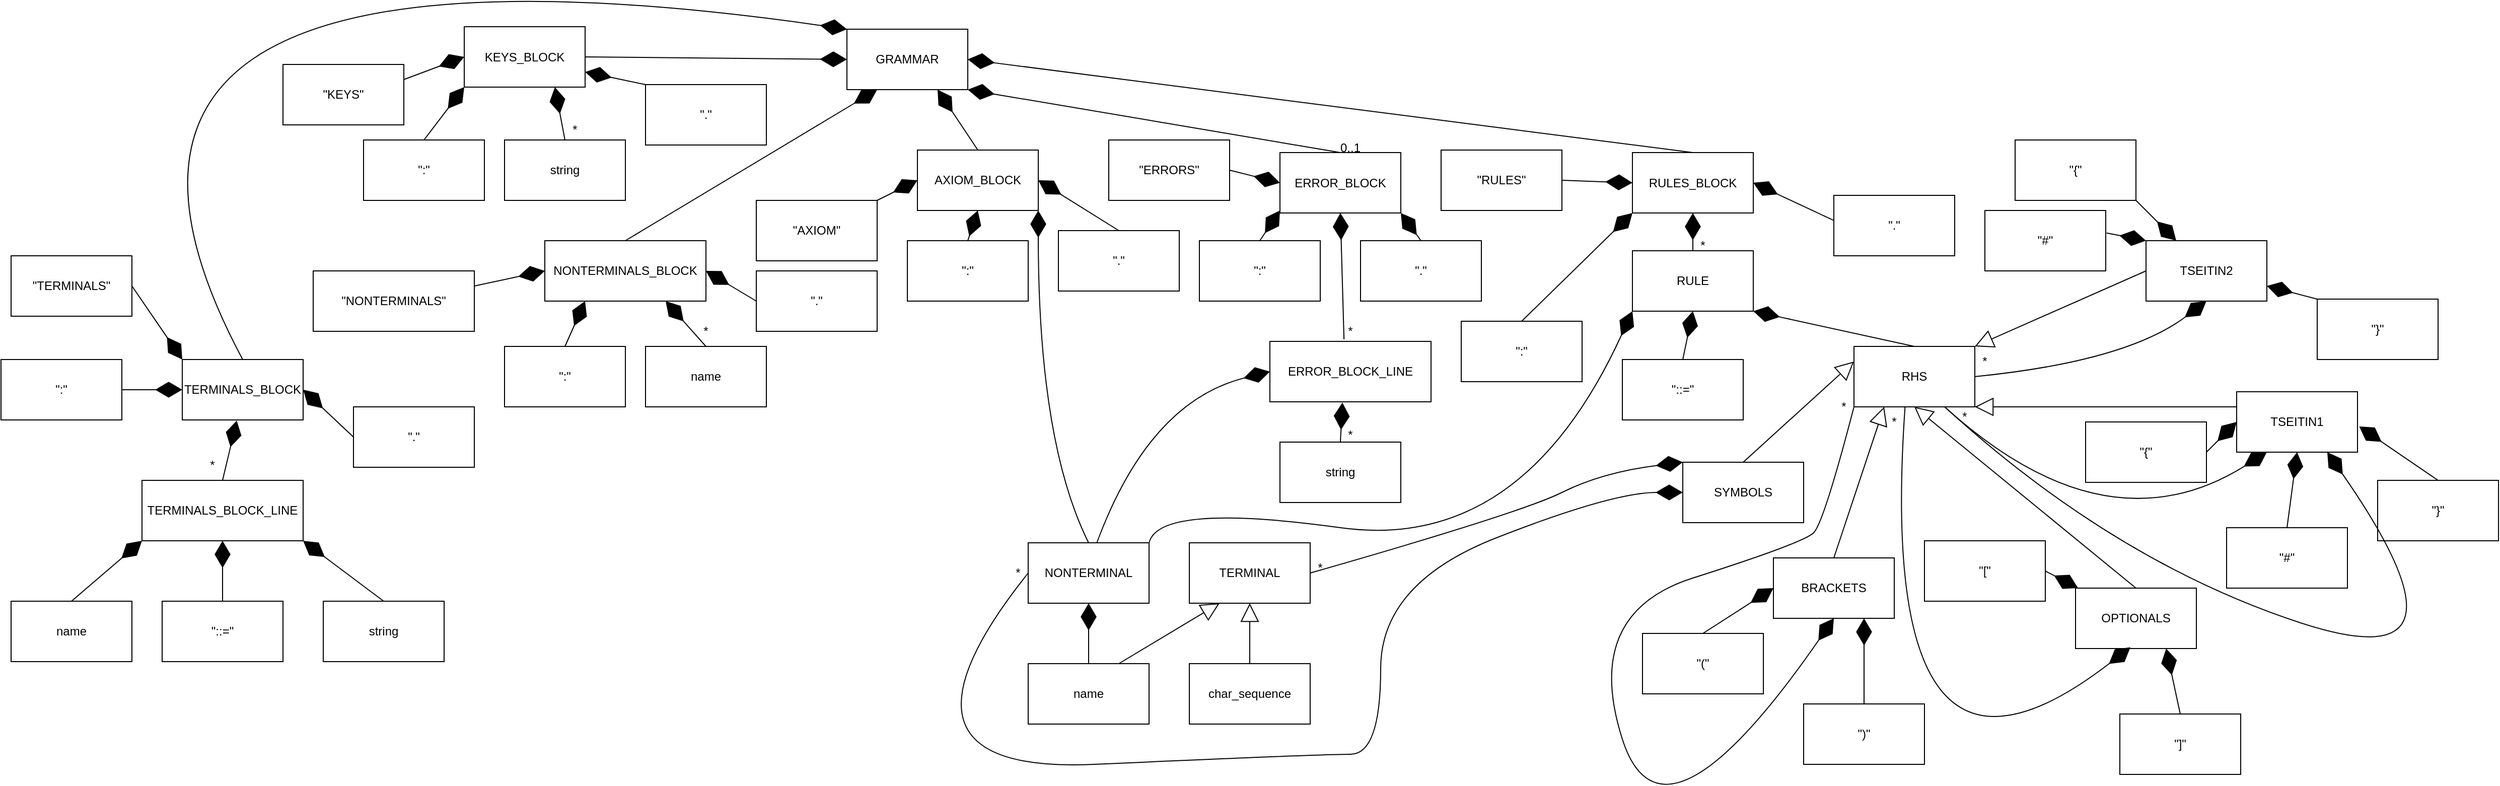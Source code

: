 <mxfile version="20.8.23" type="github">
  <diagram name="Страница 1" id="OszjeNOZxy6qTSElbqYc">
    <mxGraphModel dx="2678" dy="1655" grid="1" gridSize="10" guides="1" tooltips="1" connect="1" arrows="1" fold="1" page="1" pageScale="1" pageWidth="1169" pageHeight="826" math="0" shadow="0">
      <root>
        <mxCell id="0" />
        <mxCell id="1" parent="0" />
        <mxCell id="9WG_NHGHqBpui-2nb_rg-1" value="GRAMMAR" style="rounded=0;whiteSpace=wrap;html=1;" vertex="1" parent="1">
          <mxGeometry x="490" y="10" width="120" height="60" as="geometry" />
        </mxCell>
        <mxCell id="9WG_NHGHqBpui-2nb_rg-2" value="TERMINALS_BLOCK" style="rounded=0;whiteSpace=wrap;html=1;" vertex="1" parent="1">
          <mxGeometry x="-170" y="338" width="120" height="60" as="geometry" />
        </mxCell>
        <mxCell id="9WG_NHGHqBpui-2nb_rg-3" value="KEYS_BLOCK" style="rounded=0;whiteSpace=wrap;html=1;" vertex="1" parent="1">
          <mxGeometry x="110" y="7.5" width="120" height="60" as="geometry" />
        </mxCell>
        <mxCell id="9WG_NHGHqBpui-2nb_rg-4" value="NONTERMINALS_BLOCK" style="rounded=0;whiteSpace=wrap;html=1;" vertex="1" parent="1">
          <mxGeometry x="190" y="220" width="160" height="60" as="geometry" />
        </mxCell>
        <mxCell id="9WG_NHGHqBpui-2nb_rg-5" value="AXIOM_BLOCK" style="rounded=0;whiteSpace=wrap;html=1;" vertex="1" parent="1">
          <mxGeometry x="560" y="130" width="120" height="60" as="geometry" />
        </mxCell>
        <mxCell id="9WG_NHGHqBpui-2nb_rg-6" value="ERROR_BLOCK" style="rounded=0;whiteSpace=wrap;html=1;" vertex="1" parent="1">
          <mxGeometry x="920" y="132.5" width="120" height="60" as="geometry" />
        </mxCell>
        <mxCell id="9WG_NHGHqBpui-2nb_rg-7" value="RULES_BLOCK" style="rounded=0;whiteSpace=wrap;html=1;" vertex="1" parent="1">
          <mxGeometry x="1270" y="132.5" width="120" height="60" as="geometry" />
        </mxCell>
        <mxCell id="9WG_NHGHqBpui-2nb_rg-8" value="" style="endArrow=diamondThin;endFill=1;endSize=24;html=1;exitX=0.5;exitY=0;exitDx=0;exitDy=0;entryX=0;entryY=0;entryDx=0;entryDy=0;curved=1;" edge="1" parent="1" source="9WG_NHGHqBpui-2nb_rg-2" target="9WG_NHGHqBpui-2nb_rg-1">
          <mxGeometry width="160" relative="1" as="geometry">
            <mxPoint x="500" y="270" as="sourcePoint" />
            <mxPoint x="660" y="270" as="targetPoint" />
            <Array as="points">
              <mxPoint x="-350" y="-110" />
            </Array>
          </mxGeometry>
        </mxCell>
        <mxCell id="9WG_NHGHqBpui-2nb_rg-9" value="" style="endArrow=diamondThin;endFill=1;endSize=24;html=1;rounded=0;exitX=1;exitY=0.5;exitDx=0;exitDy=0;entryX=0;entryY=0.5;entryDx=0;entryDy=0;" edge="1" parent="1" source="9WG_NHGHqBpui-2nb_rg-3" target="9WG_NHGHqBpui-2nb_rg-1">
          <mxGeometry width="160" relative="1" as="geometry">
            <mxPoint x="-40" y="5" as="sourcePoint" />
            <mxPoint x="340" y="-65" as="targetPoint" />
          </mxGeometry>
        </mxCell>
        <mxCell id="9WG_NHGHqBpui-2nb_rg-10" value="" style="endArrow=diamondThin;endFill=1;endSize=24;html=1;rounded=0;exitX=0.5;exitY=0;exitDx=0;exitDy=0;entryX=0.25;entryY=1;entryDx=0;entryDy=0;" edge="1" parent="1" source="9WG_NHGHqBpui-2nb_rg-4" target="9WG_NHGHqBpui-2nb_rg-1">
          <mxGeometry width="160" relative="1" as="geometry">
            <mxPoint x="270" y="140" as="sourcePoint" />
            <mxPoint x="500" y="60" as="targetPoint" />
          </mxGeometry>
        </mxCell>
        <mxCell id="9WG_NHGHqBpui-2nb_rg-11" value="" style="endArrow=diamondThin;endFill=1;endSize=24;html=1;rounded=0;exitX=0.5;exitY=0;exitDx=0;exitDy=0;entryX=0.75;entryY=1;entryDx=0;entryDy=0;" edge="1" parent="1" source="9WG_NHGHqBpui-2nb_rg-5" target="9WG_NHGHqBpui-2nb_rg-1">
          <mxGeometry width="160" relative="1" as="geometry">
            <mxPoint x="280" y="150" as="sourcePoint" />
            <mxPoint x="510" y="70" as="targetPoint" />
          </mxGeometry>
        </mxCell>
        <mxCell id="9WG_NHGHqBpui-2nb_rg-12" value="" style="endArrow=diamondThin;endFill=1;endSize=24;html=1;rounded=0;exitX=0.5;exitY=0;exitDx=0;exitDy=0;entryX=1;entryY=1;entryDx=0;entryDy=0;labelPosition=center;verticalLabelPosition=bottom;align=center;verticalAlign=top;" edge="1" parent="1" source="9WG_NHGHqBpui-2nb_rg-6" target="9WG_NHGHqBpui-2nb_rg-1">
          <mxGeometry width="160" relative="1" as="geometry">
            <mxPoint x="630" y="140" as="sourcePoint" />
            <mxPoint x="590" y="90" as="targetPoint" />
          </mxGeometry>
        </mxCell>
        <mxCell id="9WG_NHGHqBpui-2nb_rg-13" value="" style="endArrow=diamondThin;endFill=1;endSize=24;html=1;rounded=0;exitX=0.5;exitY=0;exitDx=0;exitDy=0;entryX=1;entryY=0.5;entryDx=0;entryDy=0;" edge="1" parent="1" source="9WG_NHGHqBpui-2nb_rg-7" target="9WG_NHGHqBpui-2nb_rg-1">
          <mxGeometry width="160" relative="1" as="geometry">
            <mxPoint x="640" y="150" as="sourcePoint" />
            <mxPoint x="660" y="40" as="targetPoint" />
          </mxGeometry>
        </mxCell>
        <mxCell id="9WG_NHGHqBpui-2nb_rg-17" value="0..1" style="text;html=1;strokeColor=none;fillColor=none;align=center;verticalAlign=middle;whiteSpace=wrap;rounded=0;" vertex="1" parent="1">
          <mxGeometry x="960" y="112.5" width="60" height="30" as="geometry" />
        </mxCell>
        <mxCell id="9WG_NHGHqBpui-2nb_rg-20" value="&quot;TERMINALS&quot;" style="rounded=0;whiteSpace=wrap;html=1;" vertex="1" parent="1">
          <mxGeometry x="-340" y="235" width="120" height="60" as="geometry" />
        </mxCell>
        <mxCell id="9WG_NHGHqBpui-2nb_rg-21" value="&quot;:&quot;" style="rounded=0;whiteSpace=wrap;html=1;" vertex="1" parent="1">
          <mxGeometry x="-350" y="338" width="120" height="60" as="geometry" />
        </mxCell>
        <mxCell id="9WG_NHGHqBpui-2nb_rg-22" value="&quot;.&quot;" style="rounded=0;whiteSpace=wrap;html=1;" vertex="1" parent="1">
          <mxGeometry y="385" width="120" height="60" as="geometry" />
        </mxCell>
        <mxCell id="9WG_NHGHqBpui-2nb_rg-23" value="" style="endArrow=diamondThin;endFill=1;endSize=24;html=1;rounded=0;exitX=1;exitY=0.5;exitDx=0;exitDy=0;entryX=0;entryY=0;entryDx=0;entryDy=0;" edge="1" parent="1" source="9WG_NHGHqBpui-2nb_rg-20" target="9WG_NHGHqBpui-2nb_rg-2">
          <mxGeometry width="160" relative="1" as="geometry">
            <mxPoint x="200" y="458" as="sourcePoint" />
            <mxPoint x="590" y="368" as="targetPoint" />
          </mxGeometry>
        </mxCell>
        <mxCell id="9WG_NHGHqBpui-2nb_rg-24" value="" style="endArrow=diamondThin;endFill=1;endSize=24;html=1;rounded=0;exitX=1;exitY=0.5;exitDx=0;exitDy=0;entryX=0;entryY=0.5;entryDx=0;entryDy=0;" edge="1" parent="1" source="9WG_NHGHqBpui-2nb_rg-21" target="9WG_NHGHqBpui-2nb_rg-2">
          <mxGeometry width="160" relative="1" as="geometry">
            <mxPoint x="-120" y="578" as="sourcePoint" />
            <mxPoint x="140" y="473" as="targetPoint" />
          </mxGeometry>
        </mxCell>
        <mxCell id="9WG_NHGHqBpui-2nb_rg-26" value="" style="endArrow=diamondThin;endFill=1;endSize=24;html=1;rounded=0;exitX=0;exitY=0.5;exitDx=0;exitDy=0;entryX=1;entryY=0.5;entryDx=0;entryDy=0;" edge="1" parent="1" source="9WG_NHGHqBpui-2nb_rg-22" target="9WG_NHGHqBpui-2nb_rg-2">
          <mxGeometry width="160" relative="1" as="geometry">
            <mxPoint x="40" y="578" as="sourcePoint" />
            <mxPoint x="140" y="488" as="targetPoint" />
          </mxGeometry>
        </mxCell>
        <mxCell id="9WG_NHGHqBpui-2nb_rg-27" value="TERMINALS_BLOCK_LINE" style="rounded=0;whiteSpace=wrap;html=1;" vertex="1" parent="1">
          <mxGeometry x="-210" y="458" width="160" height="60" as="geometry" />
        </mxCell>
        <mxCell id="9WG_NHGHqBpui-2nb_rg-29" value="" style="endArrow=diamondThin;endFill=1;endSize=24;html=1;exitX=0.5;exitY=0;exitDx=0;exitDy=0;entryX=0.451;entryY=1.011;entryDx=0;entryDy=0;rounded=0;entryPerimeter=0;" edge="1" parent="1" source="9WG_NHGHqBpui-2nb_rg-27" target="9WG_NHGHqBpui-2nb_rg-2">
          <mxGeometry width="160" relative="1" as="geometry">
            <mxPoint x="240" y="578" as="sourcePoint" />
            <mxPoint x="120" y="528" as="targetPoint" />
          </mxGeometry>
        </mxCell>
        <mxCell id="9WG_NHGHqBpui-2nb_rg-30" value="*" style="text;html=1;strokeColor=none;fillColor=none;align=center;verticalAlign=middle;whiteSpace=wrap;rounded=0;" vertex="1" parent="1">
          <mxGeometry x="-150" y="428" width="20" height="30" as="geometry" />
        </mxCell>
        <mxCell id="9WG_NHGHqBpui-2nb_rg-32" value="&quot;::=&quot;" style="rounded=0;whiteSpace=wrap;html=1;" vertex="1" parent="1">
          <mxGeometry x="-190" y="578" width="120" height="60" as="geometry" />
        </mxCell>
        <mxCell id="9WG_NHGHqBpui-2nb_rg-33" value="" style="endArrow=diamondThin;endFill=1;endSize=24;html=1;rounded=0;exitX=0.5;exitY=0;exitDx=0;exitDy=0;entryX=0.5;entryY=1;entryDx=0;entryDy=0;" edge="1" parent="1" source="9WG_NHGHqBpui-2nb_rg-32" target="9WG_NHGHqBpui-2nb_rg-27">
          <mxGeometry width="160" relative="1" as="geometry">
            <mxPoint x="-120" y="468" as="sourcePoint" />
            <mxPoint x="-90" y="328" as="targetPoint" />
          </mxGeometry>
        </mxCell>
        <mxCell id="9WG_NHGHqBpui-2nb_rg-35" value="name" style="rounded=0;whiteSpace=wrap;html=1;" vertex="1" parent="1">
          <mxGeometry x="-340" y="578" width="120" height="60" as="geometry" />
        </mxCell>
        <mxCell id="9WG_NHGHqBpui-2nb_rg-37" value="" style="endArrow=diamondThin;endFill=1;endSize=24;html=1;rounded=0;exitX=0.5;exitY=0;exitDx=0;exitDy=0;entryX=0;entryY=1;entryDx=0;entryDy=0;" edge="1" parent="1" source="9WG_NHGHqBpui-2nb_rg-35" target="9WG_NHGHqBpui-2nb_rg-27">
          <mxGeometry width="160" relative="1" as="geometry">
            <mxPoint x="-120" y="588" as="sourcePoint" />
            <mxPoint x="-120" y="528" as="targetPoint" />
          </mxGeometry>
        </mxCell>
        <mxCell id="9WG_NHGHqBpui-2nb_rg-38" value="string" style="rounded=0;whiteSpace=wrap;html=1;" vertex="1" parent="1">
          <mxGeometry x="-30" y="578" width="120" height="60" as="geometry" />
        </mxCell>
        <mxCell id="9WG_NHGHqBpui-2nb_rg-39" value="" style="endArrow=diamondThin;endFill=1;endSize=24;html=1;rounded=0;exitX=0.5;exitY=0;exitDx=0;exitDy=0;entryX=1;entryY=1;entryDx=0;entryDy=0;" edge="1" parent="1" source="9WG_NHGHqBpui-2nb_rg-38" target="9WG_NHGHqBpui-2nb_rg-27">
          <mxGeometry width="160" relative="1" as="geometry">
            <mxPoint x="-120" y="588" as="sourcePoint" />
            <mxPoint x="-120" y="528" as="targetPoint" />
          </mxGeometry>
        </mxCell>
        <mxCell id="9WG_NHGHqBpui-2nb_rg-56" value="&quot;KEYS&quot;" style="rounded=0;whiteSpace=wrap;html=1;" vertex="1" parent="1">
          <mxGeometry x="-70" y="45" width="120" height="60" as="geometry" />
        </mxCell>
        <mxCell id="9WG_NHGHqBpui-2nb_rg-57" value="&quot;:&quot;" style="rounded=0;whiteSpace=wrap;html=1;" vertex="1" parent="1">
          <mxGeometry x="10" y="120" width="120" height="60" as="geometry" />
        </mxCell>
        <mxCell id="9WG_NHGHqBpui-2nb_rg-58" value="&quot;.&quot;" style="rounded=0;whiteSpace=wrap;html=1;" vertex="1" parent="1">
          <mxGeometry x="290" y="65" width="120" height="60" as="geometry" />
        </mxCell>
        <mxCell id="9WG_NHGHqBpui-2nb_rg-59" value="string" style="rounded=0;whiteSpace=wrap;html=1;" vertex="1" parent="1">
          <mxGeometry x="150" y="120" width="120" height="60" as="geometry" />
        </mxCell>
        <mxCell id="9WG_NHGHqBpui-2nb_rg-67" value="" style="endArrow=diamondThin;endFill=1;endSize=24;html=1;rounded=0;exitX=1;exitY=0.25;exitDx=0;exitDy=0;entryX=0;entryY=0.5;entryDx=0;entryDy=0;" edge="1" parent="1" source="9WG_NHGHqBpui-2nb_rg-56" target="9WG_NHGHqBpui-2nb_rg-3">
          <mxGeometry width="160" relative="1" as="geometry">
            <mxPoint x="-560" y="7.5" as="sourcePoint" />
            <mxPoint x="-90" y="-92.5" as="targetPoint" />
          </mxGeometry>
        </mxCell>
        <mxCell id="9WG_NHGHqBpui-2nb_rg-68" value="" style="endArrow=diamondThin;endFill=1;endSize=24;html=1;rounded=0;exitX=0.5;exitY=0;exitDx=0;exitDy=0;entryX=0;entryY=1;entryDx=0;entryDy=0;" edge="1" parent="1" source="9WG_NHGHqBpui-2nb_rg-57" target="9WG_NHGHqBpui-2nb_rg-3">
          <mxGeometry width="160" relative="1" as="geometry">
            <mxPoint x="-60" y="117.5" as="sourcePoint" />
            <mxPoint x="120" y="47.5" as="targetPoint" />
          </mxGeometry>
        </mxCell>
        <mxCell id="9WG_NHGHqBpui-2nb_rg-69" value="" style="endArrow=diamondThin;endFill=1;endSize=24;html=1;rounded=0;exitX=0;exitY=0;exitDx=0;exitDy=0;entryX=1;entryY=0.75;entryDx=0;entryDy=0;" edge="1" parent="1" source="9WG_NHGHqBpui-2nb_rg-58" target="9WG_NHGHqBpui-2nb_rg-3">
          <mxGeometry width="160" relative="1" as="geometry">
            <mxPoint x="100" y="117.5" as="sourcePoint" />
            <mxPoint x="120" y="77.5" as="targetPoint" />
          </mxGeometry>
        </mxCell>
        <mxCell id="9WG_NHGHqBpui-2nb_rg-70" style="edgeStyle=orthogonalEdgeStyle;curved=1;orthogonalLoop=1;jettySize=auto;html=1;exitX=0.5;exitY=1;exitDx=0;exitDy=0;" edge="1" parent="1">
          <mxGeometry relative="1" as="geometry">
            <mxPoint x="260" y="250" as="sourcePoint" />
            <mxPoint x="260" y="250" as="targetPoint" />
          </mxGeometry>
        </mxCell>
        <mxCell id="9WG_NHGHqBpui-2nb_rg-71" value="" style="endArrow=diamondThin;endFill=1;endSize=24;html=1;rounded=0;exitX=0.5;exitY=0;exitDx=0;exitDy=0;entryX=0.75;entryY=1;entryDx=0;entryDy=0;" edge="1" parent="1" source="9WG_NHGHqBpui-2nb_rg-59" target="9WG_NHGHqBpui-2nb_rg-3">
          <mxGeometry width="160" relative="1" as="geometry">
            <mxPoint x="300" y="77.5" as="sourcePoint" />
            <mxPoint x="240" y="62.5" as="targetPoint" />
          </mxGeometry>
        </mxCell>
        <mxCell id="9WG_NHGHqBpui-2nb_rg-72" value="&quot;NONTERMINALS&quot;" style="rounded=0;whiteSpace=wrap;html=1;" vertex="1" parent="1">
          <mxGeometry x="-40" y="250" width="160" height="60" as="geometry" />
        </mxCell>
        <mxCell id="9WG_NHGHqBpui-2nb_rg-73" value="&quot;:&quot;" style="rounded=0;whiteSpace=wrap;html=1;" vertex="1" parent="1">
          <mxGeometry x="150" y="325" width="120" height="60" as="geometry" />
        </mxCell>
        <mxCell id="9WG_NHGHqBpui-2nb_rg-74" value="&quot;.&quot;" style="rounded=0;whiteSpace=wrap;html=1;" vertex="1" parent="1">
          <mxGeometry x="400" y="250" width="120" height="60" as="geometry" />
        </mxCell>
        <mxCell id="9WG_NHGHqBpui-2nb_rg-75" value="name" style="rounded=0;whiteSpace=wrap;html=1;" vertex="1" parent="1">
          <mxGeometry x="290" y="325" width="120" height="60" as="geometry" />
        </mxCell>
        <mxCell id="9WG_NHGHqBpui-2nb_rg-76" value="" style="endArrow=diamondThin;endFill=1;endSize=24;html=1;rounded=0;exitX=1;exitY=0.25;exitDx=0;exitDy=0;entryX=0;entryY=0.5;entryDx=0;entryDy=0;" edge="1" parent="1" source="9WG_NHGHqBpui-2nb_rg-72" target="9WG_NHGHqBpui-2nb_rg-4">
          <mxGeometry width="160" relative="1" as="geometry">
            <mxPoint y="58" as="sourcePoint" />
            <mxPoint x="60" y="35" as="targetPoint" />
          </mxGeometry>
        </mxCell>
        <mxCell id="9WG_NHGHqBpui-2nb_rg-78" value="" style="endArrow=diamondThin;endFill=1;endSize=24;html=1;rounded=0;exitX=0.5;exitY=0;exitDx=0;exitDy=0;entryX=0.25;entryY=1;entryDx=0;entryDy=0;" edge="1" parent="1" source="9WG_NHGHqBpui-2nb_rg-73" target="9WG_NHGHqBpui-2nb_rg-4">
          <mxGeometry width="160" relative="1" as="geometry">
            <mxPoint x="130" y="275" as="sourcePoint" />
            <mxPoint x="200" y="260" as="targetPoint" />
          </mxGeometry>
        </mxCell>
        <mxCell id="9WG_NHGHqBpui-2nb_rg-79" value="" style="endArrow=diamondThin;endFill=1;endSize=24;html=1;rounded=0;exitX=0.5;exitY=0;exitDx=0;exitDy=0;entryX=0.75;entryY=1;entryDx=0;entryDy=0;" edge="1" parent="1" source="9WG_NHGHqBpui-2nb_rg-75" target="9WG_NHGHqBpui-2nb_rg-4">
          <mxGeometry width="160" relative="1" as="geometry">
            <mxPoint x="140" y="285" as="sourcePoint" />
            <mxPoint x="210" y="270" as="targetPoint" />
          </mxGeometry>
        </mxCell>
        <mxCell id="9WG_NHGHqBpui-2nb_rg-80" value="" style="endArrow=diamondThin;endFill=1;endSize=24;html=1;rounded=0;exitX=0;exitY=0.5;exitDx=0;exitDy=0;entryX=1;entryY=0.5;entryDx=0;entryDy=0;" edge="1" parent="1" source="9WG_NHGHqBpui-2nb_rg-74" target="9WG_NHGHqBpui-2nb_rg-4">
          <mxGeometry width="160" relative="1" as="geometry">
            <mxPoint x="330" y="335" as="sourcePoint" />
            <mxPoint x="320" y="290" as="targetPoint" />
          </mxGeometry>
        </mxCell>
        <mxCell id="9WG_NHGHqBpui-2nb_rg-81" value="*" style="text;html=1;strokeColor=none;fillColor=none;align=center;verticalAlign=middle;whiteSpace=wrap;rounded=0;" vertex="1" parent="1">
          <mxGeometry x="210" y="95" width="20" height="30" as="geometry" />
        </mxCell>
        <mxCell id="9WG_NHGHqBpui-2nb_rg-82" value="*" style="text;html=1;strokeColor=none;fillColor=none;align=center;verticalAlign=middle;whiteSpace=wrap;rounded=0;" vertex="1" parent="1">
          <mxGeometry x="340" y="295" width="20" height="30" as="geometry" />
        </mxCell>
        <mxCell id="9WG_NHGHqBpui-2nb_rg-83" value="TERMINAL" style="rounded=0;whiteSpace=wrap;html=1;" vertex="1" parent="1">
          <mxGeometry x="830" y="520" width="120" height="60" as="geometry" />
        </mxCell>
        <mxCell id="9WG_NHGHqBpui-2nb_rg-84" value="NONTERMINAL" style="rounded=0;whiteSpace=wrap;html=1;" vertex="1" parent="1">
          <mxGeometry x="670" y="520" width="120" height="60" as="geometry" />
        </mxCell>
        <mxCell id="9WG_NHGHqBpui-2nb_rg-85" value="name" style="rounded=0;whiteSpace=wrap;html=1;" vertex="1" parent="1">
          <mxGeometry x="670" y="640" width="120" height="60" as="geometry" />
        </mxCell>
        <mxCell id="9WG_NHGHqBpui-2nb_rg-86" value="char_sequence" style="rounded=0;whiteSpace=wrap;html=1;" vertex="1" parent="1">
          <mxGeometry x="830" y="640" width="120" height="60" as="geometry" />
        </mxCell>
        <mxCell id="9WG_NHGHqBpui-2nb_rg-87" value="" style="endArrow=diamondThin;endFill=1;endSize=24;html=1;rounded=0;exitX=0.5;exitY=0;exitDx=0;exitDy=0;entryX=0.5;entryY=1;entryDx=0;entryDy=0;" edge="1" parent="1" source="9WG_NHGHqBpui-2nb_rg-85" target="9WG_NHGHqBpui-2nb_rg-84">
          <mxGeometry width="160" relative="1" as="geometry">
            <mxPoint x="690" y="365" as="sourcePoint" />
            <mxPoint x="580" y="570" as="targetPoint" />
          </mxGeometry>
        </mxCell>
        <mxCell id="9WG_NHGHqBpui-2nb_rg-88" value="&lt;br&gt;" style="endArrow=block;endSize=16;endFill=0;html=1;curved=1;exitX=0.75;exitY=0;exitDx=0;exitDy=0;entryX=0.25;entryY=1;entryDx=0;entryDy=0;" edge="1" parent="1" source="9WG_NHGHqBpui-2nb_rg-85" target="9WG_NHGHqBpui-2nb_rg-83">
          <mxGeometry width="160" relative="1" as="geometry">
            <mxPoint x="550" y="380" as="sourcePoint" />
            <mxPoint x="730" y="640" as="targetPoint" />
            <mxPoint as="offset" />
          </mxGeometry>
        </mxCell>
        <mxCell id="9WG_NHGHqBpui-2nb_rg-89" value="&lt;br&gt;" style="endArrow=block;endSize=16;endFill=0;html=1;curved=1;exitX=0.5;exitY=0;exitDx=0;exitDy=0;entryX=0.5;entryY=1;entryDx=0;entryDy=0;" edge="1" parent="1" source="9WG_NHGHqBpui-2nb_rg-86" target="9WG_NHGHqBpui-2nb_rg-83">
          <mxGeometry x="0.333" width="160" relative="1" as="geometry">
            <mxPoint x="900" y="590" as="sourcePoint" />
            <mxPoint x="890" y="590" as="targetPoint" />
            <mxPoint as="offset" />
          </mxGeometry>
        </mxCell>
        <mxCell id="9WG_NHGHqBpui-2nb_rg-90" value="" style="endArrow=diamondThin;endFill=1;endSize=24;html=1;exitX=0.5;exitY=0;exitDx=0;exitDy=0;entryX=1;entryY=1;entryDx=0;entryDy=0;jumpStyle=none;curved=1;" edge="1" parent="1" source="9WG_NHGHqBpui-2nb_rg-84" target="9WG_NHGHqBpui-2nb_rg-5">
          <mxGeometry width="160" relative="1" as="geometry">
            <mxPoint x="270" y="620" as="sourcePoint" />
            <mxPoint x="270" y="560" as="targetPoint" />
            <Array as="points">
              <mxPoint x="680" y="420" />
            </Array>
          </mxGeometry>
        </mxCell>
        <mxCell id="9WG_NHGHqBpui-2nb_rg-91" value="&quot;AXIOM&quot;" style="rounded=0;whiteSpace=wrap;html=1;" vertex="1" parent="1">
          <mxGeometry x="400" y="180" width="120" height="60" as="geometry" />
        </mxCell>
        <mxCell id="9WG_NHGHqBpui-2nb_rg-93" value="" style="endArrow=diamondThin;endFill=1;endSize=24;html=1;rounded=0;exitX=1;exitY=0;exitDx=0;exitDy=0;entryX=0;entryY=0.5;entryDx=0;entryDy=0;" edge="1" parent="1" source="9WG_NHGHqBpui-2nb_rg-91" target="9WG_NHGHqBpui-2nb_rg-5">
          <mxGeometry width="160" relative="1" as="geometry">
            <mxPoint x="410" y="290" as="sourcePoint" />
            <mxPoint x="360" y="260" as="targetPoint" />
          </mxGeometry>
        </mxCell>
        <mxCell id="9WG_NHGHqBpui-2nb_rg-94" value="&quot;:&quot;" style="rounded=0;whiteSpace=wrap;html=1;" vertex="1" parent="1">
          <mxGeometry x="550" y="220" width="120" height="60" as="geometry" />
        </mxCell>
        <mxCell id="9WG_NHGHqBpui-2nb_rg-95" value="" style="endArrow=diamondThin;endFill=1;endSize=24;html=1;rounded=0;exitX=0.5;exitY=0;exitDx=0;exitDy=0;entryX=0.5;entryY=1;entryDx=0;entryDy=0;" edge="1" parent="1" source="9WG_NHGHqBpui-2nb_rg-94" target="9WG_NHGHqBpui-2nb_rg-5">
          <mxGeometry width="160" relative="1" as="geometry">
            <mxPoint x="530" y="190" as="sourcePoint" />
            <mxPoint x="570" y="170" as="targetPoint" />
          </mxGeometry>
        </mxCell>
        <mxCell id="9WG_NHGHqBpui-2nb_rg-96" value="&quot;.&quot;" style="rounded=0;whiteSpace=wrap;html=1;" vertex="1" parent="1">
          <mxGeometry x="700" y="210" width="120" height="60" as="geometry" />
        </mxCell>
        <mxCell id="9WG_NHGHqBpui-2nb_rg-97" value="" style="endArrow=diamondThin;endFill=1;endSize=24;html=1;rounded=0;exitX=0.5;exitY=0;exitDx=0;exitDy=0;entryX=1;entryY=0.5;entryDx=0;entryDy=0;" edge="1" parent="1" source="9WG_NHGHqBpui-2nb_rg-96" target="9WG_NHGHqBpui-2nb_rg-5">
          <mxGeometry width="160" relative="1" as="geometry">
            <mxPoint x="620" y="250" as="sourcePoint" />
            <mxPoint x="630" y="200" as="targetPoint" />
          </mxGeometry>
        </mxCell>
        <mxCell id="9WG_NHGHqBpui-2nb_rg-98" value="&quot;ERRORS&quot;" style="rounded=0;whiteSpace=wrap;html=1;" vertex="1" parent="1">
          <mxGeometry x="750" y="120" width="120" height="60" as="geometry" />
        </mxCell>
        <mxCell id="9WG_NHGHqBpui-2nb_rg-99" value="" style="endArrow=diamondThin;endFill=1;endSize=24;html=1;rounded=0;exitX=1;exitY=0.5;exitDx=0;exitDy=0;entryX=0;entryY=0.5;entryDx=0;entryDy=0;" edge="1" parent="1" source="9WG_NHGHqBpui-2nb_rg-98" target="9WG_NHGHqBpui-2nb_rg-6">
          <mxGeometry width="160" relative="1" as="geometry">
            <mxPoint x="860" y="225" as="sourcePoint" />
            <mxPoint x="780" y="175" as="targetPoint" />
          </mxGeometry>
        </mxCell>
        <mxCell id="9WG_NHGHqBpui-2nb_rg-100" value="&quot;:&quot;" style="rounded=0;whiteSpace=wrap;html=1;" vertex="1" parent="1">
          <mxGeometry x="840" y="220" width="120" height="60" as="geometry" />
        </mxCell>
        <mxCell id="9WG_NHGHqBpui-2nb_rg-101" value="" style="endArrow=diamondThin;endFill=1;endSize=24;html=1;rounded=0;exitX=0.5;exitY=0;exitDx=0;exitDy=0;" edge="1" parent="1" source="9WG_NHGHqBpui-2nb_rg-100">
          <mxGeometry width="160" relative="1" as="geometry">
            <mxPoint x="880" y="160" as="sourcePoint" />
            <mxPoint x="920" y="190" as="targetPoint" />
          </mxGeometry>
        </mxCell>
        <mxCell id="9WG_NHGHqBpui-2nb_rg-102" value="&quot;.&quot;" style="rounded=0;whiteSpace=wrap;html=1;" vertex="1" parent="1">
          <mxGeometry x="1000" y="220" width="120" height="60" as="geometry" />
        </mxCell>
        <mxCell id="9WG_NHGHqBpui-2nb_rg-103" value="" style="endArrow=diamondThin;endFill=1;endSize=24;html=1;rounded=0;exitX=0.5;exitY=0;exitDx=0;exitDy=0;entryX=1;entryY=1;entryDx=0;entryDy=0;" edge="1" parent="1" source="9WG_NHGHqBpui-2nb_rg-102" target="9WG_NHGHqBpui-2nb_rg-6">
          <mxGeometry width="160" relative="1" as="geometry">
            <mxPoint x="900" y="230" as="sourcePoint" />
            <mxPoint x="930" y="200" as="targetPoint" />
          </mxGeometry>
        </mxCell>
        <mxCell id="9WG_NHGHqBpui-2nb_rg-105" value="ERROR_BLOCK_LINE" style="rounded=0;whiteSpace=wrap;html=1;" vertex="1" parent="1">
          <mxGeometry x="910" y="320" width="160" height="60" as="geometry" />
        </mxCell>
        <mxCell id="9WG_NHGHqBpui-2nb_rg-106" value="" style="endArrow=diamondThin;endFill=1;endSize=24;html=1;rounded=0;exitX=0.46;exitY=-0.033;exitDx=0;exitDy=0;entryX=0.5;entryY=1;entryDx=0;entryDy=0;exitPerimeter=0;" edge="1" parent="1" source="9WG_NHGHqBpui-2nb_rg-105" target="9WG_NHGHqBpui-2nb_rg-6">
          <mxGeometry width="160" relative="1" as="geometry">
            <mxPoint x="910" y="230" as="sourcePoint" />
            <mxPoint x="930" y="200" as="targetPoint" />
          </mxGeometry>
        </mxCell>
        <mxCell id="9WG_NHGHqBpui-2nb_rg-107" value="*" style="text;html=1;strokeColor=none;fillColor=none;align=center;verticalAlign=middle;whiteSpace=wrap;rounded=0;" vertex="1" parent="1">
          <mxGeometry x="980" y="295" width="20" height="30" as="geometry" />
        </mxCell>
        <mxCell id="9WG_NHGHqBpui-2nb_rg-108" value="" style="endArrow=diamondThin;endFill=1;endSize=24;html=1;exitX=0.567;exitY=0.004;exitDx=0;exitDy=0;entryX=0;entryY=0.5;entryDx=0;entryDy=0;exitPerimeter=0;curved=1;" edge="1" parent="1" source="9WG_NHGHqBpui-2nb_rg-84" target="9WG_NHGHqBpui-2nb_rg-105">
          <mxGeometry width="160" relative="1" as="geometry">
            <mxPoint x="740" y="650" as="sourcePoint" />
            <mxPoint x="740" y="590" as="targetPoint" />
            <Array as="points">
              <mxPoint x="790" y="380" />
            </Array>
          </mxGeometry>
        </mxCell>
        <mxCell id="9WG_NHGHqBpui-2nb_rg-109" value="string" style="rounded=0;whiteSpace=wrap;html=1;" vertex="1" parent="1">
          <mxGeometry x="920" y="420" width="120" height="60" as="geometry" />
        </mxCell>
        <mxCell id="9WG_NHGHqBpui-2nb_rg-110" value="" style="endArrow=diamondThin;endFill=1;endSize=24;html=1;rounded=0;exitX=0.5;exitY=0;exitDx=0;exitDy=0;entryX=0.45;entryY=1.013;entryDx=0;entryDy=0;entryPerimeter=0;" edge="1" parent="1" source="9WG_NHGHqBpui-2nb_rg-109" target="9WG_NHGHqBpui-2nb_rg-105">
          <mxGeometry width="160" relative="1" as="geometry">
            <mxPoint x="740" y="650" as="sourcePoint" />
            <mxPoint x="740" y="590" as="targetPoint" />
          </mxGeometry>
        </mxCell>
        <mxCell id="9WG_NHGHqBpui-2nb_rg-111" value="*" style="text;html=1;strokeColor=none;fillColor=none;align=center;verticalAlign=middle;whiteSpace=wrap;rounded=0;" vertex="1" parent="1">
          <mxGeometry x="980" y="398" width="20" height="30" as="geometry" />
        </mxCell>
        <mxCell id="9WG_NHGHqBpui-2nb_rg-112" value="RULE" style="rounded=0;whiteSpace=wrap;html=1;" vertex="1" parent="1">
          <mxGeometry x="1270" y="230" width="120" height="60" as="geometry" />
        </mxCell>
        <mxCell id="9WG_NHGHqBpui-2nb_rg-113" value="" style="endArrow=diamondThin;endFill=1;endSize=24;html=1;rounded=0;exitX=0.5;exitY=0;exitDx=0;exitDy=0;" edge="1" parent="1" source="9WG_NHGHqBpui-2nb_rg-112" target="9WG_NHGHqBpui-2nb_rg-7">
          <mxGeometry width="160" relative="1" as="geometry">
            <mxPoint x="1070" y="230" as="sourcePoint" />
            <mxPoint x="1050" y="203" as="targetPoint" />
          </mxGeometry>
        </mxCell>
        <mxCell id="9WG_NHGHqBpui-2nb_rg-114" value="*" style="text;html=1;strokeColor=none;fillColor=none;align=center;verticalAlign=middle;whiteSpace=wrap;rounded=0;" vertex="1" parent="1">
          <mxGeometry x="1330" y="210" width="20" height="30" as="geometry" />
        </mxCell>
        <mxCell id="9WG_NHGHqBpui-2nb_rg-115" value="" style="endArrow=diamondThin;endFill=1;endSize=24;html=1;exitX=1;exitY=0;exitDx=0;exitDy=0;entryX=0;entryY=1;entryDx=0;entryDy=0;curved=1;" edge="1" parent="1" source="9WG_NHGHqBpui-2nb_rg-84" target="9WG_NHGHqBpui-2nb_rg-112">
          <mxGeometry width="160" relative="1" as="geometry">
            <mxPoint x="748" y="530" as="sourcePoint" />
            <mxPoint x="920" y="360" as="targetPoint" />
            <Array as="points">
              <mxPoint x="800" y="480" />
              <mxPoint x="1160" y="530" />
            </Array>
          </mxGeometry>
        </mxCell>
        <mxCell id="9WG_NHGHqBpui-2nb_rg-116" value="RHS" style="rounded=0;whiteSpace=wrap;html=1;" vertex="1" parent="1">
          <mxGeometry x="1490" y="325" width="120" height="60" as="geometry" />
        </mxCell>
        <mxCell id="9WG_NHGHqBpui-2nb_rg-117" value="&quot;RULES&quot;" style="rounded=0;whiteSpace=wrap;html=1;" vertex="1" parent="1">
          <mxGeometry x="1080" y="130" width="120" height="60" as="geometry" />
        </mxCell>
        <mxCell id="9WG_NHGHqBpui-2nb_rg-118" value="&quot;:&quot;" style="rounded=0;whiteSpace=wrap;html=1;" vertex="1" parent="1">
          <mxGeometry x="1100" y="300" width="120" height="60" as="geometry" />
        </mxCell>
        <mxCell id="9WG_NHGHqBpui-2nb_rg-119" value="" style="endArrow=diamondThin;endFill=1;endSize=24;html=1;rounded=0;exitX=1;exitY=0.5;exitDx=0;exitDy=0;entryX=0;entryY=0.5;entryDx=0;entryDy=0;" edge="1" parent="1" source="9WG_NHGHqBpui-2nb_rg-117" target="9WG_NHGHqBpui-2nb_rg-7">
          <mxGeometry width="160" relative="1" as="geometry">
            <mxPoint x="1340" y="240" as="sourcePoint" />
            <mxPoint x="1340" y="203" as="targetPoint" />
          </mxGeometry>
        </mxCell>
        <mxCell id="9WG_NHGHqBpui-2nb_rg-120" value="" style="endArrow=diamondThin;endFill=1;endSize=24;html=1;rounded=0;exitX=0.5;exitY=0;exitDx=0;exitDy=0;entryX=0;entryY=1;entryDx=0;entryDy=0;" edge="1" parent="1" source="9WG_NHGHqBpui-2nb_rg-118" target="9WG_NHGHqBpui-2nb_rg-7">
          <mxGeometry width="160" relative="1" as="geometry">
            <mxPoint x="1260" y="213" as="sourcePoint" />
            <mxPoint x="1310" y="240" as="targetPoint" />
          </mxGeometry>
        </mxCell>
        <mxCell id="9WG_NHGHqBpui-2nb_rg-122" value="&quot;.&quot;" style="rounded=0;whiteSpace=wrap;html=1;" vertex="1" parent="1">
          <mxGeometry x="1470" y="175" width="120" height="60" as="geometry" />
        </mxCell>
        <mxCell id="9WG_NHGHqBpui-2nb_rg-123" value="" style="endArrow=diamondThin;endFill=1;endSize=24;html=1;rounded=0;exitX=-0.002;exitY=0.414;exitDx=0;exitDy=0;entryX=1;entryY=0.5;entryDx=0;entryDy=0;exitPerimeter=0;" edge="1" parent="1" source="9WG_NHGHqBpui-2nb_rg-122" target="9WG_NHGHqBpui-2nb_rg-7">
          <mxGeometry width="160" relative="1" as="geometry">
            <mxPoint x="1260" y="213" as="sourcePoint" />
            <mxPoint x="1310" y="240" as="targetPoint" />
          </mxGeometry>
        </mxCell>
        <mxCell id="9WG_NHGHqBpui-2nb_rg-124" value="" style="endArrow=diamondThin;endFill=1;endSize=24;html=1;rounded=0;exitX=0.5;exitY=0;exitDx=0;exitDy=0;entryX=1;entryY=1;entryDx=0;entryDy=0;" edge="1" parent="1" source="9WG_NHGHqBpui-2nb_rg-116" target="9WG_NHGHqBpui-2nb_rg-112">
          <mxGeometry width="160" relative="1" as="geometry">
            <mxPoint x="1480" y="275" as="sourcePoint" />
            <mxPoint x="1400" y="270" as="targetPoint" />
          </mxGeometry>
        </mxCell>
        <mxCell id="9WG_NHGHqBpui-2nb_rg-125" value="&quot;::=&quot;" style="rounded=0;whiteSpace=wrap;html=1;" vertex="1" parent="1">
          <mxGeometry x="1260" y="338" width="120" height="60" as="geometry" />
        </mxCell>
        <mxCell id="9WG_NHGHqBpui-2nb_rg-126" value="" style="endArrow=diamondThin;endFill=1;endSize=24;html=1;rounded=0;exitX=0.5;exitY=0;exitDx=0;exitDy=0;entryX=0.5;entryY=1;entryDx=0;entryDy=0;" edge="1" parent="1" source="9WG_NHGHqBpui-2nb_rg-125" target="9WG_NHGHqBpui-2nb_rg-112">
          <mxGeometry width="160" relative="1" as="geometry">
            <mxPoint x="1490" y="360" as="sourcePoint" />
            <mxPoint x="1400" y="300" as="targetPoint" />
          </mxGeometry>
        </mxCell>
        <mxCell id="9WG_NHGHqBpui-2nb_rg-127" value="" style="endArrow=diamondThin;endFill=1;endSize=24;html=1;exitX=0;exitY=0.5;exitDx=0;exitDy=0;entryX=0;entryY=0.5;entryDx=0;entryDy=0;curved=1;" edge="1" parent="1" source="9WG_NHGHqBpui-2nb_rg-84" target="9WG_NHGHqBpui-2nb_rg-132">
          <mxGeometry width="160" relative="1" as="geometry">
            <mxPoint x="800" y="530" as="sourcePoint" />
            <mxPoint x="1280" y="300" as="targetPoint" />
            <Array as="points">
              <mxPoint x="510" y="750" />
              <mxPoint x="960" y="730" />
              <mxPoint x="1020" y="730" />
              <mxPoint x="1020" y="560" />
              <mxPoint x="1250" y="470" />
            </Array>
          </mxGeometry>
        </mxCell>
        <mxCell id="9WG_NHGHqBpui-2nb_rg-128" value="*" style="text;html=1;strokeColor=none;fillColor=none;align=center;verticalAlign=middle;whiteSpace=wrap;rounded=0;" vertex="1" parent="1">
          <mxGeometry x="650" y="535" width="20" height="30" as="geometry" />
        </mxCell>
        <mxCell id="9WG_NHGHqBpui-2nb_rg-129" value="" style="endArrow=diamondThin;endFill=1;endSize=24;html=1;exitX=1;exitY=0.5;exitDx=0;exitDy=0;entryX=0;entryY=0;entryDx=0;entryDy=0;curved=1;" edge="1" parent="1" source="9WG_NHGHqBpui-2nb_rg-83" target="9WG_NHGHqBpui-2nb_rg-132">
          <mxGeometry width="160" relative="1" as="geometry">
            <mxPoint x="800" y="530" as="sourcePoint" />
            <mxPoint x="1280" y="300" as="targetPoint" />
            <Array as="points">
              <mxPoint x="1160" y="490" />
              <mxPoint x="1240" y="450" />
            </Array>
          </mxGeometry>
        </mxCell>
        <mxCell id="9WG_NHGHqBpui-2nb_rg-130" value="*" style="text;html=1;strokeColor=none;fillColor=none;align=center;verticalAlign=middle;whiteSpace=wrap;rounded=0;" vertex="1" parent="1">
          <mxGeometry x="950" y="530" width="20" height="30" as="geometry" />
        </mxCell>
        <mxCell id="9WG_NHGHqBpui-2nb_rg-132" value="SYMBOLS" style="rounded=0;whiteSpace=wrap;html=1;" vertex="1" parent="1">
          <mxGeometry x="1320" y="440" width="120" height="60" as="geometry" />
        </mxCell>
        <mxCell id="9WG_NHGHqBpui-2nb_rg-133" value="&lt;br&gt;" style="endArrow=block;endSize=16;endFill=0;html=1;curved=1;exitX=0.5;exitY=0;exitDx=0;exitDy=0;entryX=0;entryY=0.25;entryDx=0;entryDy=0;" edge="1" parent="1" source="9WG_NHGHqBpui-2nb_rg-132" target="9WG_NHGHqBpui-2nb_rg-116">
          <mxGeometry x="0.333" width="160" relative="1" as="geometry">
            <mxPoint x="900" y="650" as="sourcePoint" />
            <mxPoint x="900" y="590" as="targetPoint" />
            <mxPoint as="offset" />
          </mxGeometry>
        </mxCell>
        <mxCell id="9WG_NHGHqBpui-2nb_rg-134" value="BRACKETS" style="rounded=0;whiteSpace=wrap;html=1;" vertex="1" parent="1">
          <mxGeometry x="1410" y="535" width="120" height="60" as="geometry" />
        </mxCell>
        <mxCell id="9WG_NHGHqBpui-2nb_rg-135" value="&quot;(&quot;" style="rounded=0;whiteSpace=wrap;html=1;" vertex="1" parent="1">
          <mxGeometry x="1280" y="610" width="120" height="60" as="geometry" />
        </mxCell>
        <mxCell id="9WG_NHGHqBpui-2nb_rg-136" value="&lt;br&gt;" style="endArrow=block;endSize=16;endFill=0;html=1;curved=1;exitX=0.5;exitY=0;exitDx=0;exitDy=0;entryX=0.25;entryY=1;entryDx=0;entryDy=0;" edge="1" parent="1" source="9WG_NHGHqBpui-2nb_rg-134" target="9WG_NHGHqBpui-2nb_rg-116">
          <mxGeometry x="0.333" width="160" relative="1" as="geometry">
            <mxPoint x="1390" y="450" as="sourcePoint" />
            <mxPoint x="1500" y="350" as="targetPoint" />
            <mxPoint as="offset" />
          </mxGeometry>
        </mxCell>
        <mxCell id="9WG_NHGHqBpui-2nb_rg-137" value="" style="endArrow=diamondThin;endFill=1;endSize=24;html=1;exitX=0;exitY=1;exitDx=0;exitDy=0;entryX=0.5;entryY=1;entryDx=0;entryDy=0;curved=1;" edge="1" parent="1" source="9WG_NHGHqBpui-2nb_rg-116" target="9WG_NHGHqBpui-2nb_rg-134">
          <mxGeometry width="160" relative="1" as="geometry">
            <mxPoint x="960" y="560" as="sourcePoint" />
            <mxPoint x="1330" y="450" as="targetPoint" />
            <Array as="points">
              <mxPoint x="1460" y="500" />
              <mxPoint x="1440" y="520" />
              <mxPoint x="1220" y="590" />
              <mxPoint x="1300" y="840" />
            </Array>
          </mxGeometry>
        </mxCell>
        <mxCell id="9WG_NHGHqBpui-2nb_rg-138" value="" style="endArrow=diamondThin;endFill=1;endSize=24;html=1;rounded=0;exitX=0.5;exitY=0;exitDx=0;exitDy=0;entryX=0;entryY=0.5;entryDx=0;entryDy=0;" edge="1" parent="1" source="9WG_NHGHqBpui-2nb_rg-135" target="9WG_NHGHqBpui-2nb_rg-134">
          <mxGeometry width="160" relative="1" as="geometry">
            <mxPoint x="1330" y="348" as="sourcePoint" />
            <mxPoint x="1340" y="300" as="targetPoint" />
          </mxGeometry>
        </mxCell>
        <mxCell id="9WG_NHGHqBpui-2nb_rg-139" value="*" style="text;html=1;strokeColor=none;fillColor=none;align=center;verticalAlign=middle;whiteSpace=wrap;rounded=0;" vertex="1" parent="1">
          <mxGeometry x="1470" y="370" width="20" height="30" as="geometry" />
        </mxCell>
        <mxCell id="9WG_NHGHqBpui-2nb_rg-140" value="&quot;)&quot;" style="rounded=0;whiteSpace=wrap;html=1;" vertex="1" parent="1">
          <mxGeometry x="1440" y="680" width="120" height="60" as="geometry" />
        </mxCell>
        <mxCell id="9WG_NHGHqBpui-2nb_rg-141" value="" style="endArrow=diamondThin;endFill=1;endSize=24;html=1;rounded=0;exitX=0.5;exitY=0;exitDx=0;exitDy=0;entryX=0.75;entryY=1;entryDx=0;entryDy=0;" edge="1" parent="1" source="9WG_NHGHqBpui-2nb_rg-140" target="9WG_NHGHqBpui-2nb_rg-134">
          <mxGeometry width="160" relative="1" as="geometry">
            <mxPoint x="1350" y="620" as="sourcePoint" />
            <mxPoint x="1420" y="575" as="targetPoint" />
          </mxGeometry>
        </mxCell>
        <mxCell id="9WG_NHGHqBpui-2nb_rg-142" value="OPTIONALS" style="rounded=0;whiteSpace=wrap;html=1;" vertex="1" parent="1">
          <mxGeometry x="1710" y="565" width="120" height="60" as="geometry" />
        </mxCell>
        <mxCell id="9WG_NHGHqBpui-2nb_rg-143" value="&quot;[&quot;" style="rounded=0;whiteSpace=wrap;html=1;" vertex="1" parent="1">
          <mxGeometry x="1560" y="518" width="120" height="60" as="geometry" />
        </mxCell>
        <mxCell id="9WG_NHGHqBpui-2nb_rg-144" value="" style="endArrow=diamondThin;endFill=1;endSize=24;html=1;rounded=0;exitX=1;exitY=0.5;exitDx=0;exitDy=0;" edge="1" parent="1" source="9WG_NHGHqBpui-2nb_rg-143" target="9WG_NHGHqBpui-2nb_rg-142">
          <mxGeometry width="160" relative="1" as="geometry">
            <mxPoint x="1630" y="360.5" as="sourcePoint" />
            <mxPoint x="1640" y="312.5" as="targetPoint" />
          </mxGeometry>
        </mxCell>
        <mxCell id="9WG_NHGHqBpui-2nb_rg-145" value="&quot;]&quot;" style="rounded=0;whiteSpace=wrap;html=1;" vertex="1" parent="1">
          <mxGeometry x="1754" y="690" width="120" height="60" as="geometry" />
        </mxCell>
        <mxCell id="9WG_NHGHqBpui-2nb_rg-146" value="" style="endArrow=diamondThin;endFill=1;endSize=24;html=1;rounded=0;exitX=0.5;exitY=0;exitDx=0;exitDy=0;entryX=0.75;entryY=1;entryDx=0;entryDy=0;" edge="1" parent="1" source="9WG_NHGHqBpui-2nb_rg-145" target="9WG_NHGHqBpui-2nb_rg-142">
          <mxGeometry width="160" relative="1" as="geometry">
            <mxPoint x="1650" y="632.5" as="sourcePoint" />
            <mxPoint x="1720" y="587.5" as="targetPoint" />
          </mxGeometry>
        </mxCell>
        <mxCell id="9WG_NHGHqBpui-2nb_rg-147" value="" style="endArrow=diamondThin;endFill=1;endSize=24;html=1;exitX=0.423;exitY=0.991;exitDx=0;exitDy=0;entryX=0.454;entryY=0.98;entryDx=0;entryDy=0;curved=1;entryPerimeter=0;exitPerimeter=0;" edge="1" parent="1" source="9WG_NHGHqBpui-2nb_rg-116" target="9WG_NHGHqBpui-2nb_rg-142">
          <mxGeometry width="160" relative="1" as="geometry">
            <mxPoint x="1500" y="395" as="sourcePoint" />
            <mxPoint x="1480" y="605" as="targetPoint" />
            <Array as="points">
              <mxPoint x="1510" y="820" />
            </Array>
          </mxGeometry>
        </mxCell>
        <mxCell id="9WG_NHGHqBpui-2nb_rg-148" value="*" style="text;html=1;strokeColor=none;fillColor=none;align=center;verticalAlign=middle;whiteSpace=wrap;rounded=0;" vertex="1" parent="1">
          <mxGeometry x="1520" y="385" width="20" height="30" as="geometry" />
        </mxCell>
        <mxCell id="9WG_NHGHqBpui-2nb_rg-149" value="&lt;br&gt;" style="endArrow=block;endSize=16;endFill=0;html=1;curved=1;exitX=0.5;exitY=0;exitDx=0;exitDy=0;entryX=0.5;entryY=1;entryDx=0;entryDy=0;" edge="1" parent="1" source="9WG_NHGHqBpui-2nb_rg-142" target="9WG_NHGHqBpui-2nb_rg-116">
          <mxGeometry x="0.333" width="160" relative="1" as="geometry">
            <mxPoint x="1480" y="545" as="sourcePoint" />
            <mxPoint x="1530" y="395" as="targetPoint" />
            <mxPoint as="offset" />
          </mxGeometry>
        </mxCell>
        <mxCell id="9WG_NHGHqBpui-2nb_rg-150" value="TSEITIN1" style="rounded=0;whiteSpace=wrap;html=1;" vertex="1" parent="1">
          <mxGeometry x="1870" y="370" width="120" height="60" as="geometry" />
        </mxCell>
        <mxCell id="9WG_NHGHqBpui-2nb_rg-151" value="&quot;{&quot;" style="rounded=0;whiteSpace=wrap;html=1;" vertex="1" parent="1">
          <mxGeometry x="1720" y="400" width="120" height="60" as="geometry" />
        </mxCell>
        <mxCell id="9WG_NHGHqBpui-2nb_rg-152" value="" style="endArrow=diamondThin;endFill=1;endSize=24;html=1;rounded=0;exitX=1;exitY=0.5;exitDx=0;exitDy=0;entryX=0;entryY=0.5;entryDx=0;entryDy=0;" edge="1" parent="1" source="9WG_NHGHqBpui-2nb_rg-151" target="9WG_NHGHqBpui-2nb_rg-150">
          <mxGeometry width="160" relative="1" as="geometry">
            <mxPoint x="1800" y="253" as="sourcePoint" />
            <mxPoint x="1810" y="205" as="targetPoint" />
          </mxGeometry>
        </mxCell>
        <mxCell id="9WG_NHGHqBpui-2nb_rg-153" value="&quot;}&quot;" style="rounded=0;whiteSpace=wrap;html=1;" vertex="1" parent="1">
          <mxGeometry x="2010" y="458" width="120" height="60" as="geometry" />
        </mxCell>
        <mxCell id="9WG_NHGHqBpui-2nb_rg-154" value="" style="endArrow=diamondThin;endFill=1;endSize=24;html=1;rounded=0;exitX=0.5;exitY=0;exitDx=0;exitDy=0;entryX=1.014;entryY=0.575;entryDx=0;entryDy=0;entryPerimeter=0;" edge="1" parent="1" source="9WG_NHGHqBpui-2nb_rg-153" target="9WG_NHGHqBpui-2nb_rg-150">
          <mxGeometry width="160" relative="1" as="geometry">
            <mxPoint x="1820" y="525" as="sourcePoint" />
            <mxPoint x="1890" y="480" as="targetPoint" />
          </mxGeometry>
        </mxCell>
        <mxCell id="9WG_NHGHqBpui-2nb_rg-155" value="&quot;#&quot;" style="rounded=0;whiteSpace=wrap;html=1;" vertex="1" parent="1">
          <mxGeometry x="1860" y="505" width="120" height="60" as="geometry" />
        </mxCell>
        <mxCell id="9WG_NHGHqBpui-2nb_rg-156" value="" style="endArrow=diamondThin;endFill=1;endSize=24;html=1;rounded=0;exitX=0.5;exitY=0;exitDx=0;exitDy=0;entryX=0.5;entryY=1;entryDx=0;entryDy=0;" edge="1" parent="1" source="9WG_NHGHqBpui-2nb_rg-155" target="9WG_NHGHqBpui-2nb_rg-150">
          <mxGeometry width="160" relative="1" as="geometry">
            <mxPoint x="2080" y="468" as="sourcePoint" />
            <mxPoint x="2002" y="415" as="targetPoint" />
          </mxGeometry>
        </mxCell>
        <mxCell id="9WG_NHGHqBpui-2nb_rg-157" value="" style="endArrow=diamondThin;endFill=1;endSize=24;html=1;exitX=0.75;exitY=1;exitDx=0;exitDy=0;entryX=0.25;entryY=1;entryDx=0;entryDy=0;curved=1;" edge="1" parent="1" source="9WG_NHGHqBpui-2nb_rg-116" target="9WG_NHGHqBpui-2nb_rg-150">
          <mxGeometry width="160" relative="1" as="geometry">
            <mxPoint x="1551" y="394" as="sourcePoint" />
            <mxPoint x="1774" y="616" as="targetPoint" />
            <Array as="points">
              <mxPoint x="1740" y="530" />
            </Array>
          </mxGeometry>
        </mxCell>
        <mxCell id="9WG_NHGHqBpui-2nb_rg-158" value="" style="endArrow=diamondThin;endFill=1;endSize=24;html=1;exitX=0.75;exitY=1;exitDx=0;exitDy=0;entryX=0.75;entryY=1;entryDx=0;entryDy=0;curved=1;" edge="1" parent="1" source="9WG_NHGHqBpui-2nb_rg-116" target="9WG_NHGHqBpui-2nb_rg-150">
          <mxGeometry width="160" relative="1" as="geometry">
            <mxPoint x="1590" y="395" as="sourcePoint" />
            <mxPoint x="1910" y="440" as="targetPoint" />
            <Array as="points">
              <mxPoint x="1750" y="540" />
              <mxPoint x="2120" y="660" />
            </Array>
          </mxGeometry>
        </mxCell>
        <mxCell id="9WG_NHGHqBpui-2nb_rg-159" value="&lt;br&gt;" style="endArrow=block;endSize=16;endFill=0;html=1;curved=1;exitX=0;exitY=0.25;exitDx=0;exitDy=0;entryX=1;entryY=1;entryDx=0;entryDy=0;" edge="1" parent="1" source="9WG_NHGHqBpui-2nb_rg-150" target="9WG_NHGHqBpui-2nb_rg-116">
          <mxGeometry x="0.333" width="160" relative="1" as="geometry">
            <mxPoint x="1780" y="575" as="sourcePoint" />
            <mxPoint x="1560" y="395" as="targetPoint" />
            <mxPoint as="offset" />
          </mxGeometry>
        </mxCell>
        <mxCell id="9WG_NHGHqBpui-2nb_rg-160" value="*" style="text;html=1;strokeColor=none;fillColor=none;align=center;verticalAlign=middle;whiteSpace=wrap;rounded=0;" vertex="1" parent="1">
          <mxGeometry x="1590" y="380" width="20" height="30" as="geometry" />
        </mxCell>
        <mxCell id="9WG_NHGHqBpui-2nb_rg-161" value="TSEITIN2" style="rounded=0;whiteSpace=wrap;html=1;" vertex="1" parent="1">
          <mxGeometry x="1780" y="220" width="120" height="60" as="geometry" />
        </mxCell>
        <mxCell id="9WG_NHGHqBpui-2nb_rg-162" value="&quot;{&quot;" style="rounded=0;whiteSpace=wrap;html=1;" vertex="1" parent="1">
          <mxGeometry x="1650" y="120" width="120" height="60" as="geometry" />
        </mxCell>
        <mxCell id="9WG_NHGHqBpui-2nb_rg-163" value="" style="endArrow=diamondThin;endFill=1;endSize=24;html=1;rounded=0;exitX=1;exitY=1;exitDx=0;exitDy=0;entryX=0.25;entryY=0;entryDx=0;entryDy=0;" edge="1" parent="1" source="9WG_NHGHqBpui-2nb_rg-162" target="9WG_NHGHqBpui-2nb_rg-161">
          <mxGeometry width="160" relative="1" as="geometry">
            <mxPoint x="1850" y="440" as="sourcePoint" />
            <mxPoint x="1880" y="410" as="targetPoint" />
          </mxGeometry>
        </mxCell>
        <mxCell id="9WG_NHGHqBpui-2nb_rg-164" value="&quot;#&quot;" style="rounded=0;whiteSpace=wrap;html=1;" vertex="1" parent="1">
          <mxGeometry x="1620" y="190" width="120" height="60" as="geometry" />
        </mxCell>
        <mxCell id="9WG_NHGHqBpui-2nb_rg-165" value="" style="endArrow=diamondThin;endFill=1;endSize=24;html=1;rounded=0;exitX=1.007;exitY=0.373;exitDx=0;exitDy=0;entryX=0;entryY=0;entryDx=0;entryDy=0;exitPerimeter=0;" edge="1" parent="1" source="9WG_NHGHqBpui-2nb_rg-164" target="9WG_NHGHqBpui-2nb_rg-161">
          <mxGeometry width="160" relative="1" as="geometry">
            <mxPoint x="1780" y="190" as="sourcePoint" />
            <mxPoint x="1820" y="230" as="targetPoint" />
          </mxGeometry>
        </mxCell>
        <mxCell id="9WG_NHGHqBpui-2nb_rg-166" value="" style="endArrow=diamondThin;endFill=1;endSize=24;html=1;exitX=1;exitY=0.5;exitDx=0;exitDy=0;entryX=0.5;entryY=1;entryDx=0;entryDy=0;curved=1;" edge="1" parent="1" source="9WG_NHGHqBpui-2nb_rg-116" target="9WG_NHGHqBpui-2nb_rg-161">
          <mxGeometry width="160" relative="1" as="geometry">
            <mxPoint x="1751" y="222" as="sourcePoint" />
            <mxPoint x="1790" y="230" as="targetPoint" />
            <Array as="points">
              <mxPoint x="1760" y="340" />
            </Array>
          </mxGeometry>
        </mxCell>
        <mxCell id="9WG_NHGHqBpui-2nb_rg-167" value="*" style="text;html=1;strokeColor=none;fillColor=none;align=center;verticalAlign=middle;whiteSpace=wrap;rounded=0;" vertex="1" parent="1">
          <mxGeometry x="1610" y="325" width="20" height="30" as="geometry" />
        </mxCell>
        <mxCell id="9WG_NHGHqBpui-2nb_rg-168" value="&lt;br&gt;" style="endArrow=block;endSize=16;endFill=0;html=1;curved=1;exitX=0;exitY=0.5;exitDx=0;exitDy=0;entryX=0;entryY=0;entryDx=0;entryDy=0;" edge="1" parent="1" source="9WG_NHGHqBpui-2nb_rg-161" target="9WG_NHGHqBpui-2nb_rg-167">
          <mxGeometry x="0.333" width="160" relative="1" as="geometry">
            <mxPoint x="1880" y="395" as="sourcePoint" />
            <mxPoint x="1620" y="395" as="targetPoint" />
            <mxPoint as="offset" />
          </mxGeometry>
        </mxCell>
        <mxCell id="9WG_NHGHqBpui-2nb_rg-169" value="&quot;}&quot;" style="rounded=0;whiteSpace=wrap;html=1;" vertex="1" parent="1">
          <mxGeometry x="1950" y="278" width="120" height="60" as="geometry" />
        </mxCell>
        <mxCell id="9WG_NHGHqBpui-2nb_rg-170" value="" style="endArrow=diamondThin;endFill=1;endSize=24;html=1;rounded=0;exitX=0;exitY=0;exitDx=0;exitDy=0;entryX=1;entryY=0.75;entryDx=0;entryDy=0;" edge="1" parent="1" source="9WG_NHGHqBpui-2nb_rg-169" target="9WG_NHGHqBpui-2nb_rg-161">
          <mxGeometry width="160" relative="1" as="geometry">
            <mxPoint x="1751" y="222" as="sourcePoint" />
            <mxPoint x="1870" y="280" as="targetPoint" />
          </mxGeometry>
        </mxCell>
      </root>
    </mxGraphModel>
  </diagram>
</mxfile>
